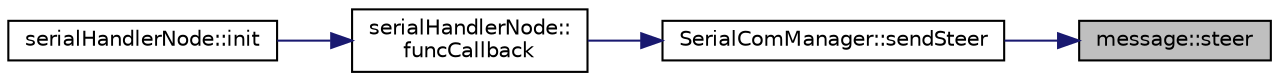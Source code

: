 digraph "message::steer"
{
 // LATEX_PDF_SIZE
  edge [fontname="Helvetica",fontsize="10",labelfontname="Helvetica",labelfontsize="10"];
  node [fontname="Helvetica",fontsize="10",shape=record];
  rankdir="RL";
  Node1 [label="message::steer",height=0.2,width=0.4,color="black", fillcolor="grey75", style="filled", fontcolor="black",tooltip="Construct the string to be sent, associated to steer action."];
  Node1 -> Node2 [dir="back",color="midnightblue",fontsize="10",style="solid",fontname="Helvetica"];
  Node2 [label="SerialComManager::sendSteer",height=0.2,width=0.4,color="black", fillcolor="white", style="filled",URL="$class_serial_com_manager.html#a90828104b999524d0a9d51262bcb29c4",tooltip="Send the desired steering angle to the STM board."];
  Node2 -> Node3 [dir="back",color="midnightblue",fontsize="10",style="solid",fontname="Helvetica"];
  Node3 [label="serialHandlerNode::\lfuncCallback",height=0.2,width=0.4,color="black", fillcolor="white", style="filled",URL="$classserial_handler_node.html#a26fce782f5647c054185814e956c9066",tooltip="The callback function that send a command to the STM board upon receiving a command by the ROS subscr..."];
  Node3 -> Node4 [dir="back",color="midnightblue",fontsize="10",style="solid",fontname="Helvetica"];
  Node4 [label="serialHandlerNode::init",height=0.2,width=0.4,color="black", fillcolor="white", style="filled",URL="$classserial_handler_node.html#abb6092109287830784fd0cb6c7de3d8d",tooltip="Subscribe to the ROS command messages and attach all the actions to the responseHandler callback."];
}
